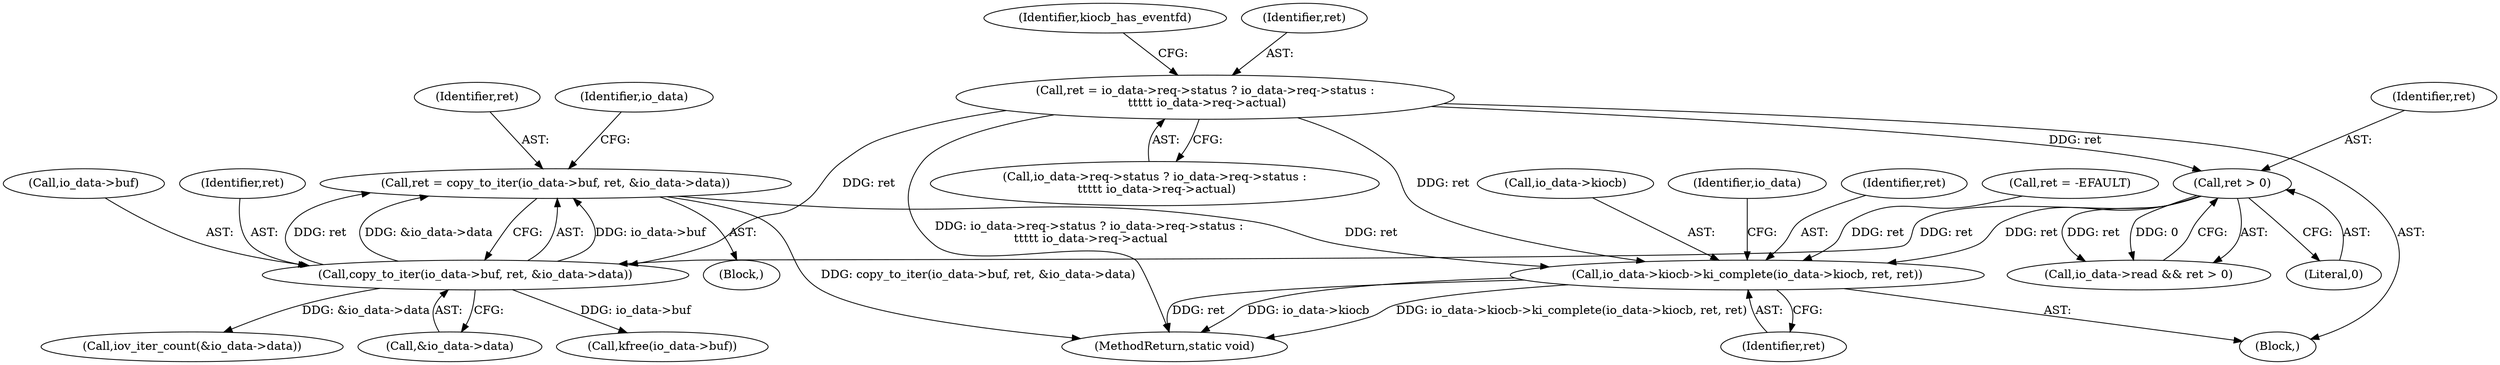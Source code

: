 digraph "0_linux_38740a5b87d53ceb89eb2c970150f6e94e00373a@API" {
"1000145" [label="(Call,ret = copy_to_iter(io_data->buf, ret, &io_data->data))"];
"1000147" [label="(Call,copy_to_iter(io_data->buf, ret, &io_data->data))"];
"1000104" [label="(Call,ret = io_data->req->status ? io_data->req->status :\n \t\t\t\t\t io_data->req->actual)"];
"1000137" [label="(Call,ret > 0)"];
"1000170" [label="(Call,io_data->kiocb->ki_complete(io_data->kiocb, ret, ret))"];
"1000133" [label="(Call,io_data->read && ret > 0)"];
"1000124" [label="(Identifier,kiocb_has_eventfd)"];
"1000137" [label="(Call,ret > 0)"];
"1000152" [label="(Call,&io_data->data)"];
"1000174" [label="(Identifier,ret)"];
"1000140" [label="(Block,)"];
"1000105" [label="(Identifier,ret)"];
"1000162" [label="(Call,ret = -EFAULT)"];
"1000145" [label="(Call,ret = copy_to_iter(io_data->buf, ret, &io_data->data))"];
"1000171" [label="(Call,io_data->kiocb)"];
"1000138" [label="(Identifier,ret)"];
"1000157" [label="(Call,iov_iter_count(&io_data->data))"];
"1000213" [label="(MethodReturn,static void)"];
"1000170" [label="(Call,io_data->kiocb->ki_complete(io_data->kiocb, ret, ret))"];
"1000146" [label="(Identifier,ret)"];
"1000106" [label="(Call,io_data->req->status ? io_data->req->status :\n \t\t\t\t\t io_data->req->actual)"];
"1000139" [label="(Literal,0)"];
"1000175" [label="(Identifier,ret)"];
"1000148" [label="(Call,io_data->buf)"];
"1000180" [label="(Identifier,io_data)"];
"1000102" [label="(Block,)"];
"1000147" [label="(Call,copy_to_iter(io_data->buf, ret, &io_data->data))"];
"1000160" [label="(Identifier,io_data)"];
"1000104" [label="(Call,ret = io_data->req->status ? io_data->req->status :\n \t\t\t\t\t io_data->req->actual)"];
"1000151" [label="(Identifier,ret)"];
"1000207" [label="(Call,kfree(io_data->buf))"];
"1000145" -> "1000140"  [label="AST: "];
"1000145" -> "1000147"  [label="CFG: "];
"1000146" -> "1000145"  [label="AST: "];
"1000147" -> "1000145"  [label="AST: "];
"1000160" -> "1000145"  [label="CFG: "];
"1000145" -> "1000213"  [label="DDG: copy_to_iter(io_data->buf, ret, &io_data->data)"];
"1000147" -> "1000145"  [label="DDG: io_data->buf"];
"1000147" -> "1000145"  [label="DDG: ret"];
"1000147" -> "1000145"  [label="DDG: &io_data->data"];
"1000145" -> "1000170"  [label="DDG: ret"];
"1000147" -> "1000152"  [label="CFG: "];
"1000148" -> "1000147"  [label="AST: "];
"1000151" -> "1000147"  [label="AST: "];
"1000152" -> "1000147"  [label="AST: "];
"1000104" -> "1000147"  [label="DDG: ret"];
"1000137" -> "1000147"  [label="DDG: ret"];
"1000147" -> "1000157"  [label="DDG: &io_data->data"];
"1000147" -> "1000207"  [label="DDG: io_data->buf"];
"1000104" -> "1000102"  [label="AST: "];
"1000104" -> "1000106"  [label="CFG: "];
"1000105" -> "1000104"  [label="AST: "];
"1000106" -> "1000104"  [label="AST: "];
"1000124" -> "1000104"  [label="CFG: "];
"1000104" -> "1000213"  [label="DDG: io_data->req->status ? io_data->req->status :\n \t\t\t\t\t io_data->req->actual"];
"1000104" -> "1000137"  [label="DDG: ret"];
"1000104" -> "1000170"  [label="DDG: ret"];
"1000137" -> "1000133"  [label="AST: "];
"1000137" -> "1000139"  [label="CFG: "];
"1000138" -> "1000137"  [label="AST: "];
"1000139" -> "1000137"  [label="AST: "];
"1000133" -> "1000137"  [label="CFG: "];
"1000137" -> "1000133"  [label="DDG: ret"];
"1000137" -> "1000133"  [label="DDG: 0"];
"1000137" -> "1000170"  [label="DDG: ret"];
"1000170" -> "1000102"  [label="AST: "];
"1000170" -> "1000175"  [label="CFG: "];
"1000171" -> "1000170"  [label="AST: "];
"1000174" -> "1000170"  [label="AST: "];
"1000175" -> "1000170"  [label="AST: "];
"1000180" -> "1000170"  [label="CFG: "];
"1000170" -> "1000213"  [label="DDG: io_data->kiocb"];
"1000170" -> "1000213"  [label="DDG: io_data->kiocb->ki_complete(io_data->kiocb, ret, ret)"];
"1000170" -> "1000213"  [label="DDG: ret"];
"1000162" -> "1000170"  [label="DDG: ret"];
}
